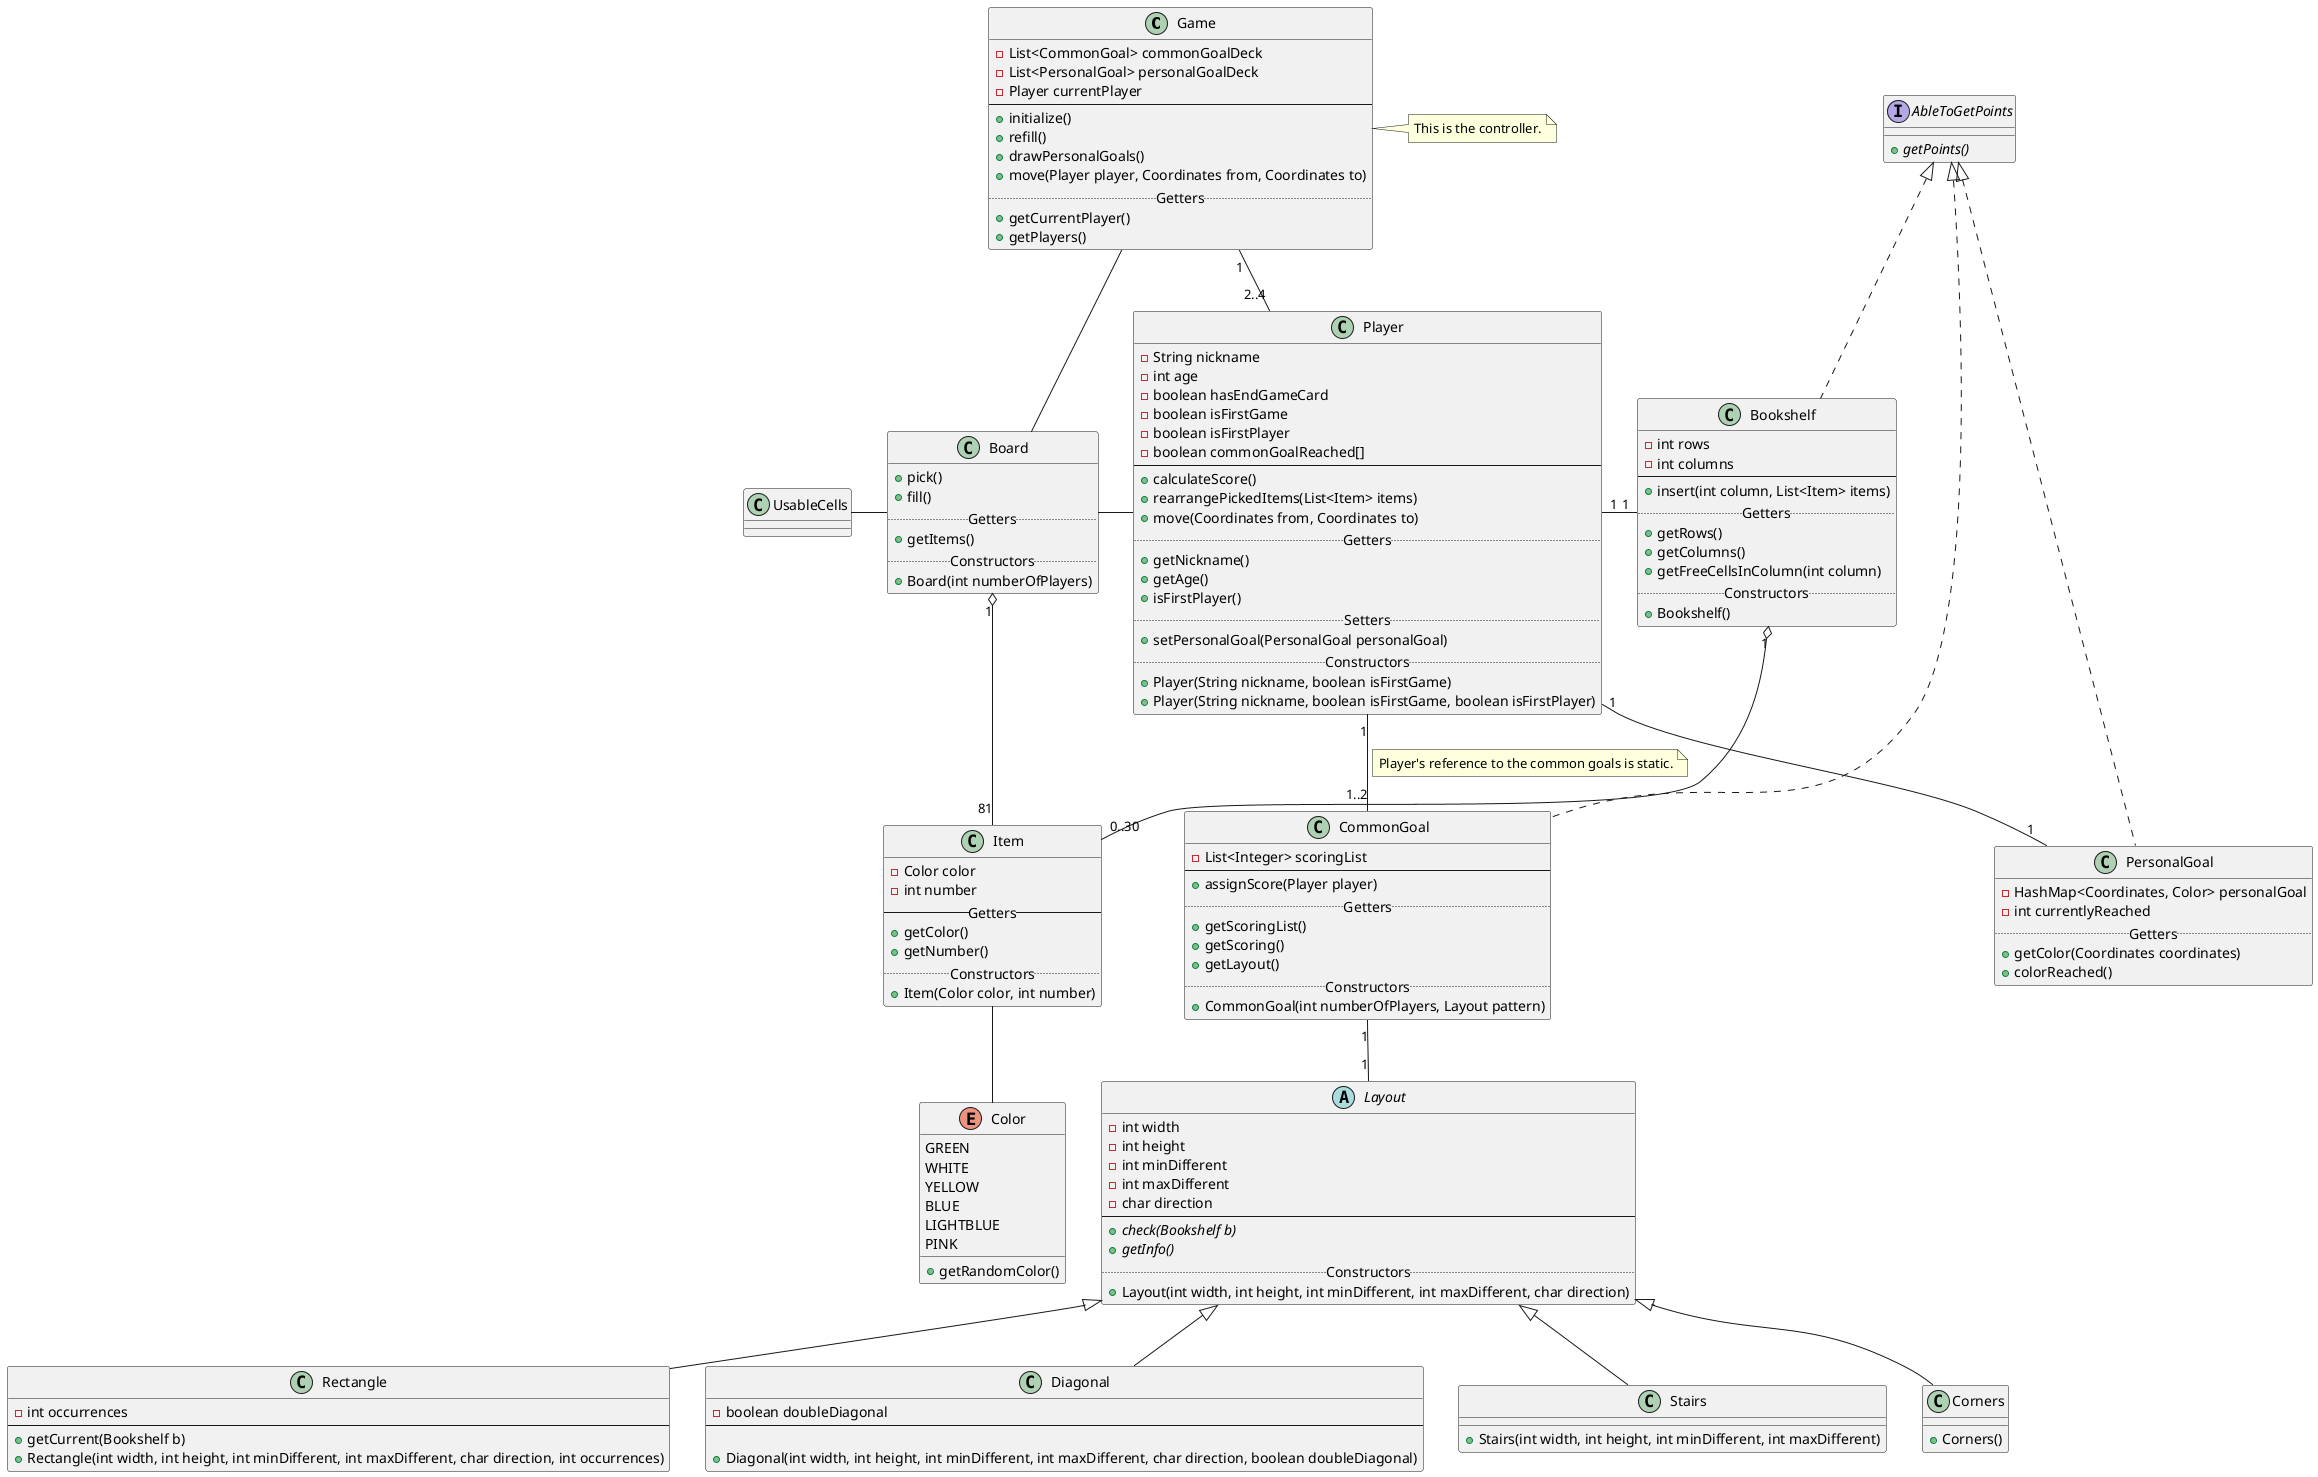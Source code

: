 @startuml
'https://plantuml.com/class-diagram
'https://plantuml.com/commons

Game -- Board
Game "1" -- "2..4" Player
Board - Player
Board -left UsableCells
Player "1" - "1" Bookshelf
Player "1" -- "1" PersonalGoal
Player "1" -- "1..2" CommonGoal
note on link
    Player's reference to the common goals is static.
end note
CommonGoal "1" -- "1" Layout
Item -- Color
Board "1" o-- "81" Item
Bookshelf "1" o-- "0..30" Item

class Game {
    -List<CommonGoal> commonGoalDeck
    -List<PersonalGoal> personalGoalDeck
    -Player currentPlayer
    ----
    +initialize()
    +refill()
    +drawPersonalGoals()
    +move(Player player, Coordinates from, Coordinates to)
    .. Getters ..
    +getCurrentPlayer()
    +getPlayers()
}

note right : This is the controller.

class Item {
    -Color color
    -int number
    -- Getters --
    +getColor()
    +getNumber()
    .. Constructors ..
    +Item(Color color, int number)
}

class Player {
    -String nickname
    -int age
    -boolean hasEndGameCard
    -boolean isFirstGame
    -boolean isFirstPlayer
    -boolean commonGoalReached[]
    ----
    +calculateScore()
    +rearrangePickedItems(List<Item> items)
    +move(Coordinates from, Coordinates to)
    .. Getters ..
    +getNickname()
    +getAge()
    +isFirstPlayer()
    .. Setters ..
    +setPersonalGoal(PersonalGoal personalGoal)
    .. Constructors ..
    +Player(String nickname, boolean isFirstGame)
    +Player(String nickname, boolean isFirstGame, boolean isFirstPlayer)
}

class Board {
    +pick()
    +fill()
    .. Getters ..
    +getItems()
    .. Constructors ..
    +Board(int numberOfPlayers)
}

interface AbleToGetPoints {
    +{abstract} getPoints()
}

class PersonalGoal implements AbleToGetPoints {
    -HashMap<Coordinates, Color> personalGoal
    -int currentlyReached
    .. Getters ..
    +getColor(Coordinates coordinates)
    +colorReached()
}

note left of PersonalGoal::reached
    It indicates the number of cells filled with the "right color"
end note

note right of PersonalGoal::goal
    The goal's configuration.
end note

class CommonGoal implements AbleToGetPoints {
    -List<Integer> scoringList
    ----
    +assignScore(Player player)
    .. Getters ..
    +getScoringList()
    +getScoring()
    +getLayout()
    .. Constructors ..
    +CommonGoal(int numberOfPlayers, Layout pattern)
}

enum Color {
    GREEN
    WHITE
    YELLOW
    BLUE
    LIGHTBLUE
    PINK
    +getRandomColor()
}

class Bookshelf implements AbleToGetPoints {
    -int rows
    -int columns
    ----
    +insert(int column, List<Item> items)
    .. Getters ..
    +getRows()
    +getColumns()
    +getFreeCellsInColumn(int column)
    .. Constructors ..
    +Bookshelf()
}

abstract Layout {
    -int width
    -int height
    -int minDifferent
    -int maxDifferent
    -char direction
    ----
    +{abstract} check(Bookshelf b)
    +{abstract} getInfo()
    .. Constructors ..
    +Layout(int width, int height, int minDifferent, int maxDifferent, char direction)
}

note right of Layout::getCurrent
    Returns the number of items in the correct position for a specific common goal.
end note

class Rectangle extends Layout {
    -int occurrences
    ---
    +getCurrent(Bookshelf b)
    +Rectangle(int width, int height, int minDifferent, int maxDifferent, char direction, int occurrences)
}

class Diagonal extends Layout {
    -boolean doubleDiagonal
    ----

    +Diagonal(int width, int height, int minDifferent, int maxDifferent, char direction, boolean doubleDiagonal)
}

class Stairs extends Layout {

    +Stairs(int width, int height, int minDifferent, int maxDifferent)
}

class Corners extends Layout {
    +Corners()
}
@enduml
